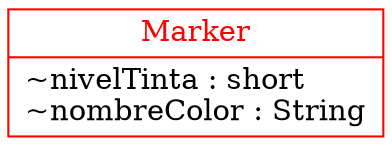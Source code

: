 digraph "classes" {
  #dot -Tpng -Gsize=9,15\! -Gdpi=100 full_marker.dot -o full_marker.png && kitty icat full_marker.png
  rankdir=BT
  charset="utf-8"
  Marker [
    color="red",
    fontcolor="black",
    label=<{<FONT COLOR="red">Marker</FONT>|
~nivelTinta : short
<br ALIGN="LEFT"/>
~nombreColor : String
<br ALIGN="LEFT"/>
}>,
    shape="record",
    style="solid"
  ];
}

